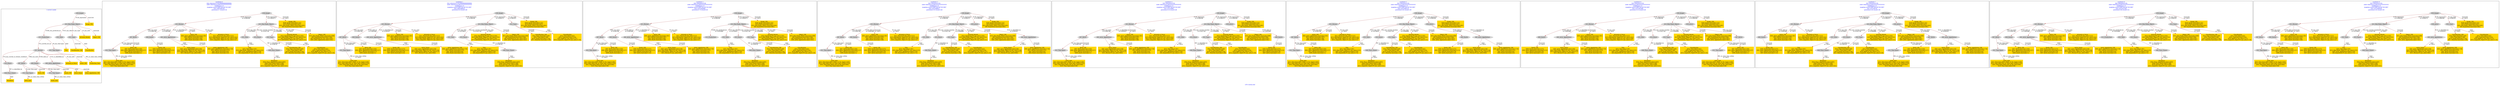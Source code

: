 digraph n0 {
fontcolor="blue"
remincross="true"
label="s20-s-lacma.xml"
subgraph cluster_0 {
label="1-correct model"
n2[style="filled",color="white",fillcolor="lightgray",label="E12_Production1"];
n3[style="filled",color="white",fillcolor="lightgray",label="E21_Person1"];
n4[style="filled",color="white",fillcolor="lightgray",label="E52_Time-Span1"];
n5[style="filled",color="white",fillcolor="lightgray",label="E53_Place1"];
n6[style="filled",color="white",fillcolor="lightgray",label="E67_Birth1"];
n7[style="filled",color="white",fillcolor="lightgray",label="E69_Death1"];
n8[style="filled",color="white",fillcolor="lightgray",label="E82_Actor_Appellation1"];
n9[style="filled",color="white",fillcolor="lightgray",label="E22_Man-Made_Object1"];
n10[style="filled",color="white",fillcolor="lightgray",label="E35_Title1"];
n11[style="filled",color="white",fillcolor="lightgray",label="E55_Type1"];
n12[style="filled",color="white",fillcolor="lightgray",label="E38_Image1"];
n13[style="filled",color="white",fillcolor="lightgray",label="E48_Place_Name1"];
n14[style="filled",color="white",fillcolor="lightgray",label="E52_Time-Span2"];
n15[style="filled",color="white",fillcolor="lightgray",label="E52_Time-Span3"];
n16[shape="plaintext",style="filled",fillcolor="gold",label="Artwork_in_Focus"];
n17[shape="plaintext",style="filled",fillcolor="gold",label="Image_URL"];
n18[shape="plaintext",style="filled",fillcolor="gold",label="Artwork_Details"];
n19[shape="plaintext",style="filled",fillcolor="gold",label="birth_date"];
n20[shape="plaintext",style="filled",fillcolor="gold",label="Classification_URI"];
n21[shape="plaintext",style="filled",fillcolor="gold",label="Artist_Name"];
n22[shape="plaintext",style="filled",fillcolor="gold",label="Residence"];
n23[shape="plaintext",style="filled",fillcolor="gold",label="Artist_Appellation_URI"];
n24[shape="plaintext",style="filled",fillcolor="gold",label="Classification"];
n25[shape="plaintext",style="filled",fillcolor="gold",label="death_date"];
n26[shape="plaintext",style="filled",fillcolor="gold",label="Death_URI"];
n27[shape="plaintext",style="filled",fillcolor="gold",label="Title"];
n28[shape="plaintext",style="filled",fillcolor="gold",label="Production_Year"];
n29[shape="plaintext",style="filled",fillcolor="gold",label="Object_URI"];
n30[shape="plaintext",style="filled",fillcolor="gold",label="Birth_URI"];
n31[shape="plaintext",style="filled",fillcolor="gold",label="Artist_URI"];
}
subgraph cluster_1 {
label="candidate 0\nlink coherence:0.041666666666666664\nnode coherence:0.08333333333333333\nconfidence:1.0\nmapping score:0.40873015873015867\ncost:1409.690195\n-precision:0.7-recall:0.54"
n33[style="filled",color="white",fillcolor="lightgray",label="E21_Person1"];
n34[style="filled",color="white",fillcolor="lightgray",label="E67_Birth1"];
n35[style="filled",color="white",fillcolor="lightgray",label="E69_Death1"];
n36[style="filled",color="white",fillcolor="lightgray",label="E82_Actor_Appellation1"];
n37[style="filled",color="white",fillcolor="lightgray",label="E22_Man-Made_Object1"];
n38[style="filled",color="white",fillcolor="lightgray",label="E35_Title1"];
n39[style="filled",color="white",fillcolor="lightgray",label="E53_Place1"];
n40[style="filled",color="white",fillcolor="lightgray",label="E55_Type1"];
n41[style="filled",color="white",fillcolor="lightgray",label="E38_Image1"];
n42[style="filled",color="white",fillcolor="lightgray",label="E48_Place_Name1"];
n43[style="filled",color="white",fillcolor="lightgray",label="E52_Time-Span1"];
n44[shape="plaintext",style="filled",fillcolor="gold",label="Artist_Name\n[E82_Actor_Appellation,label,0.66]\n[E22_Man-Made_Object,P3_has_note,0.138]\n[E73_Information_Object,P3_has_note,0.12]\n[E21_Person,P3_has_note,0.082]"];
n45[shape="plaintext",style="filled",fillcolor="gold",label="Title\n[E35_Title,label,0.381]\n[E22_Man-Made_Object,P3_has_note,0.225]\n[E82_Actor_Appellation,label,0.219]\n[E8_Acquisition,P3_has_note,0.175]"];
n46[shape="plaintext",style="filled",fillcolor="gold",label="birth_date\n[E52_Time-Span,P82a_begin_of_the_begin,0.492]\n[E52_Time-Span,P82_at_some_time_within,0.353]\n[E52_Time-Span,P82b_end_of_the_end,0.095]\n[E52_Time-Span,label,0.06]"];
n47[shape="plaintext",style="filled",fillcolor="gold",label="Artwork_Details\n[E54_Dimension,P3_has_note,0.505]\n[E22_Man-Made_Object,P3_has_note,0.232]\n[E8_Acquisition,P3_has_note,0.142]\n[E73_Information_Object,P3_has_note,0.121]"];
n48[shape="plaintext",style="filled",fillcolor="gold",label="Classification_URI\n[E55_Type,classLink,0.589]\n[E55_Type,label,0.186]\n[E74_Group,classLink,0.116]\n[E57_Material,classLink,0.109]"];
n49[shape="plaintext",style="filled",fillcolor="gold",label="Classification\n[E55_Type,label,0.442]\n[E55_Type,classLink,0.314]\n[E30_Right,P3_has_note,0.127]\n[E33_Linguistic_Object,P3_has_note,0.118]"];
n50[shape="plaintext",style="filled",fillcolor="gold",label="Artist_Appellation_URI\n[E82_Actor_Appellation,classLink,0.728]\n[E21_Person,classLink,0.212]\n[E67_Birth,classLink,0.03]\n[E69_Death,classLink,0.03]"];
n51[shape="plaintext",style="filled",fillcolor="gold",label="Object_URI\n[E22_Man-Made_Object,classLink,0.688]\n[E8_Acquisition,classLink,0.184]\n[E8_Acquisition,P3_has_note,0.067]\n[E82_Actor_Appellation,label,0.061]"];
n52[shape="plaintext",style="filled",fillcolor="gold",label="Residence\n[E44_Place_Appellation,label,0.603]\n[E48_Place_Name,label,0.288]\n[E39_Actor,P3_has_note,0.069]\n[E33_Linguistic_Object,P3_has_note,0.041]"];
n53[shape="plaintext",style="filled",fillcolor="gold",label="Artist_URI\n[E82_Actor_Appellation,classLink,0.381]\n[E21_Person,classLink,0.287]\n[E67_Birth,classLink,0.166]\n[E69_Death,classLink,0.166]"];
n54[shape="plaintext",style="filled",fillcolor="gold",label="Image_URL\n[E38_Image,classLink,0.731]\n[E53_Place,classLink,0.097]\n[E22_Man-Made_Object,classLink,0.091]\n[E8_Acquisition,classLink,0.081]"];
n55[shape="plaintext",style="filled",fillcolor="gold",label="Artwork_in_Focus\n[E21_Person,P3_has_note,0.312]\n[E73_Information_Object,P3_has_note,0.241]\n[E22_Man-Made_Object,P3_has_note,0.236]\n[E33_Linguistic_Object,P3_has_note,0.21]"];
n56[shape="plaintext",style="filled",fillcolor="gold",label="Death_URI\n[E69_Death,classLink,0.475]\n[E82_Actor_Appellation,classLink,0.213]\n[E21_Person,classLink,0.16]\n[E67_Birth,classLink,0.152]"];
n57[shape="plaintext",style="filled",fillcolor="gold",label="Birth_URI\n[E67_Birth,classLink,0.504]\n[E82_Actor_Appellation,classLink,0.227]\n[E21_Person,classLink,0.17]\n[E69_Death,classLink,0.1]"];
}
subgraph cluster_2 {
label="candidate 1\nlink coherence:0.041666666666666664\nnode coherence:0.08333333333333333\nconfidence:1.0\nmapping score:0.40873015873015867\ncost:1409.868413\n-precision:0.6-recall:0.46"
n59[style="filled",color="white",fillcolor="lightgray",label="E21_Person1"];
n60[style="filled",color="white",fillcolor="lightgray",label="E67_Birth1"];
n61[style="filled",color="white",fillcolor="lightgray",label="E69_Death1"];
n62[style="filled",color="white",fillcolor="lightgray",label="E82_Actor_Appellation1"];
n63[style="filled",color="white",fillcolor="lightgray",label="E22_Man-Made_Object1"];
n64[style="filled",color="white",fillcolor="lightgray",label="E35_Title1"];
n65[style="filled",color="white",fillcolor="lightgray",label="E53_Place1"];
n66[style="filled",color="white",fillcolor="lightgray",label="E38_Image1"];
n67[style="filled",color="white",fillcolor="lightgray",label="E55_Type1"];
n68[style="filled",color="white",fillcolor="lightgray",label="E48_Place_Name1"];
n69[style="filled",color="white",fillcolor="lightgray",label="E52_Time-Span1"];
n70[shape="plaintext",style="filled",fillcolor="gold",label="Artist_Name\n[E82_Actor_Appellation,label,0.66]\n[E22_Man-Made_Object,P3_has_note,0.138]\n[E73_Information_Object,P3_has_note,0.12]\n[E21_Person,P3_has_note,0.082]"];
n71[shape="plaintext",style="filled",fillcolor="gold",label="Title\n[E35_Title,label,0.381]\n[E22_Man-Made_Object,P3_has_note,0.225]\n[E82_Actor_Appellation,label,0.219]\n[E8_Acquisition,P3_has_note,0.175]"];
n72[shape="plaintext",style="filled",fillcolor="gold",label="birth_date\n[E52_Time-Span,P82a_begin_of_the_begin,0.492]\n[E52_Time-Span,P82_at_some_time_within,0.353]\n[E52_Time-Span,P82b_end_of_the_end,0.095]\n[E52_Time-Span,label,0.06]"];
n73[shape="plaintext",style="filled",fillcolor="gold",label="Artwork_Details\n[E54_Dimension,P3_has_note,0.505]\n[E22_Man-Made_Object,P3_has_note,0.232]\n[E8_Acquisition,P3_has_note,0.142]\n[E73_Information_Object,P3_has_note,0.121]"];
n74[shape="plaintext",style="filled",fillcolor="gold",label="Classification_URI\n[E55_Type,classLink,0.589]\n[E55_Type,label,0.186]\n[E74_Group,classLink,0.116]\n[E57_Material,classLink,0.109]"];
n75[shape="plaintext",style="filled",fillcolor="gold",label="Classification\n[E55_Type,label,0.442]\n[E55_Type,classLink,0.314]\n[E30_Right,P3_has_note,0.127]\n[E33_Linguistic_Object,P3_has_note,0.118]"];
n76[shape="plaintext",style="filled",fillcolor="gold",label="Artist_Appellation_URI\n[E82_Actor_Appellation,classLink,0.728]\n[E21_Person,classLink,0.212]\n[E67_Birth,classLink,0.03]\n[E69_Death,classLink,0.03]"];
n77[shape="plaintext",style="filled",fillcolor="gold",label="Object_URI\n[E22_Man-Made_Object,classLink,0.688]\n[E8_Acquisition,classLink,0.184]\n[E8_Acquisition,P3_has_note,0.067]\n[E82_Actor_Appellation,label,0.061]"];
n78[shape="plaintext",style="filled",fillcolor="gold",label="Residence\n[E44_Place_Appellation,label,0.603]\n[E48_Place_Name,label,0.288]\n[E39_Actor,P3_has_note,0.069]\n[E33_Linguistic_Object,P3_has_note,0.041]"];
n79[shape="plaintext",style="filled",fillcolor="gold",label="Artist_URI\n[E82_Actor_Appellation,classLink,0.381]\n[E21_Person,classLink,0.287]\n[E67_Birth,classLink,0.166]\n[E69_Death,classLink,0.166]"];
n80[shape="plaintext",style="filled",fillcolor="gold",label="Image_URL\n[E38_Image,classLink,0.731]\n[E53_Place,classLink,0.097]\n[E22_Man-Made_Object,classLink,0.091]\n[E8_Acquisition,classLink,0.081]"];
n81[shape="plaintext",style="filled",fillcolor="gold",label="Artwork_in_Focus\n[E21_Person,P3_has_note,0.312]\n[E73_Information_Object,P3_has_note,0.241]\n[E22_Man-Made_Object,P3_has_note,0.236]\n[E33_Linguistic_Object,P3_has_note,0.21]"];
n82[shape="plaintext",style="filled",fillcolor="gold",label="Death_URI\n[E69_Death,classLink,0.475]\n[E82_Actor_Appellation,classLink,0.213]\n[E21_Person,classLink,0.16]\n[E67_Birth,classLink,0.152]"];
n83[shape="plaintext",style="filled",fillcolor="gold",label="Birth_URI\n[E67_Birth,classLink,0.504]\n[E82_Actor_Appellation,classLink,0.227]\n[E21_Person,classLink,0.17]\n[E69_Death,classLink,0.1]"];
}
subgraph cluster_3 {
label="candidate 2\nlink coherence:0.04\nnode coherence:0.08333333333333333\nconfidence:1.0\nmapping score:0.40873015873015867\ncost:1410.644064\n-precision:0.73-recall:0.62"
n85[style="filled",color="white",fillcolor="lightgray",label="E21_Person1"];
n86[style="filled",color="white",fillcolor="lightgray",label="E67_Birth1"];
n87[style="filled",color="white",fillcolor="lightgray",label="E69_Death1"];
n88[style="filled",color="white",fillcolor="lightgray",label="E82_Actor_Appellation1"];
n89[style="filled",color="white",fillcolor="lightgray",label="E22_Man-Made_Object1"];
n90[style="filled",color="white",fillcolor="lightgray",label="E12_Production1"];
n91[style="filled",color="white",fillcolor="lightgray",label="E35_Title1"];
n92[style="filled",color="white",fillcolor="lightgray",label="E53_Place1"];
n93[style="filled",color="white",fillcolor="lightgray",label="E55_Type1"];
n94[style="filled",color="white",fillcolor="lightgray",label="E38_Image1"];
n95[style="filled",color="white",fillcolor="lightgray",label="E48_Place_Name1"];
n96[style="filled",color="white",fillcolor="lightgray",label="E52_Time-Span1"];
n97[shape="plaintext",style="filled",fillcolor="gold",label="Artist_Name\n[E82_Actor_Appellation,label,0.66]\n[E22_Man-Made_Object,P3_has_note,0.138]\n[E73_Information_Object,P3_has_note,0.12]\n[E21_Person,P3_has_note,0.082]"];
n98[shape="plaintext",style="filled",fillcolor="gold",label="Title\n[E35_Title,label,0.381]\n[E22_Man-Made_Object,P3_has_note,0.225]\n[E82_Actor_Appellation,label,0.219]\n[E8_Acquisition,P3_has_note,0.175]"];
n99[shape="plaintext",style="filled",fillcolor="gold",label="birth_date\n[E52_Time-Span,P82a_begin_of_the_begin,0.492]\n[E52_Time-Span,P82_at_some_time_within,0.353]\n[E52_Time-Span,P82b_end_of_the_end,0.095]\n[E52_Time-Span,label,0.06]"];
n100[shape="plaintext",style="filled",fillcolor="gold",label="Artwork_Details\n[E54_Dimension,P3_has_note,0.505]\n[E22_Man-Made_Object,P3_has_note,0.232]\n[E8_Acquisition,P3_has_note,0.142]\n[E73_Information_Object,P3_has_note,0.121]"];
n101[shape="plaintext",style="filled",fillcolor="gold",label="Classification_URI\n[E55_Type,classLink,0.589]\n[E55_Type,label,0.186]\n[E74_Group,classLink,0.116]\n[E57_Material,classLink,0.109]"];
n102[shape="plaintext",style="filled",fillcolor="gold",label="Classification\n[E55_Type,label,0.442]\n[E55_Type,classLink,0.314]\n[E30_Right,P3_has_note,0.127]\n[E33_Linguistic_Object,P3_has_note,0.118]"];
n103[shape="plaintext",style="filled",fillcolor="gold",label="Artist_Appellation_URI\n[E82_Actor_Appellation,classLink,0.728]\n[E21_Person,classLink,0.212]\n[E67_Birth,classLink,0.03]\n[E69_Death,classLink,0.03]"];
n104[shape="plaintext",style="filled",fillcolor="gold",label="Object_URI\n[E22_Man-Made_Object,classLink,0.688]\n[E8_Acquisition,classLink,0.184]\n[E8_Acquisition,P3_has_note,0.067]\n[E82_Actor_Appellation,label,0.061]"];
n105[shape="plaintext",style="filled",fillcolor="gold",label="Residence\n[E44_Place_Appellation,label,0.603]\n[E48_Place_Name,label,0.288]\n[E39_Actor,P3_has_note,0.069]\n[E33_Linguistic_Object,P3_has_note,0.041]"];
n106[shape="plaintext",style="filled",fillcolor="gold",label="Artist_URI\n[E82_Actor_Appellation,classLink,0.381]\n[E21_Person,classLink,0.287]\n[E67_Birth,classLink,0.166]\n[E69_Death,classLink,0.166]"];
n107[shape="plaintext",style="filled",fillcolor="gold",label="Image_URL\n[E38_Image,classLink,0.731]\n[E53_Place,classLink,0.097]\n[E22_Man-Made_Object,classLink,0.091]\n[E8_Acquisition,classLink,0.081]"];
n108[shape="plaintext",style="filled",fillcolor="gold",label="Artwork_in_Focus\n[E21_Person,P3_has_note,0.312]\n[E73_Information_Object,P3_has_note,0.241]\n[E22_Man-Made_Object,P3_has_note,0.236]\n[E33_Linguistic_Object,P3_has_note,0.21]"];
n109[shape="plaintext",style="filled",fillcolor="gold",label="Death_URI\n[E69_Death,classLink,0.475]\n[E82_Actor_Appellation,classLink,0.213]\n[E21_Person,classLink,0.16]\n[E67_Birth,classLink,0.152]"];
n110[shape="plaintext",style="filled",fillcolor="gold",label="Birth_URI\n[E67_Birth,classLink,0.504]\n[E82_Actor_Appellation,classLink,0.227]\n[E21_Person,classLink,0.17]\n[E69_Death,classLink,0.1]"];
}
subgraph cluster_4 {
label="candidate 3\nlink coherence:0.04\nnode coherence:0.08333333333333333\nconfidence:1.0\nmapping score:0.40873015873015867\ncost:1410.689817\n-precision:0.55-recall:0.46"
n112[style="filled",color="white",fillcolor="lightgray",label="E21_Person1"];
n113[style="filled",color="white",fillcolor="lightgray",label="E67_Birth1"];
n114[style="filled",color="white",fillcolor="lightgray",label="E69_Death1"];
n115[style="filled",color="white",fillcolor="lightgray",label="E22_Man-Made_Object1"];
n116[style="filled",color="white",fillcolor="lightgray",label="E35_Title1"];
n117[style="filled",color="white",fillcolor="lightgray",label="E53_Place1"];
n118[style="filled",color="white",fillcolor="lightgray",label="E55_Type1"];
n119[style="filled",color="white",fillcolor="lightgray",label="E38_Image1"];
n120[style="filled",color="white",fillcolor="lightgray",label="E39_Actor1"];
n121[style="filled",color="white",fillcolor="lightgray",label="E82_Actor_Appellation1"];
n122[style="filled",color="white",fillcolor="lightgray",label="E48_Place_Name1"];
n123[style="filled",color="white",fillcolor="lightgray",label="E52_Time-Span1"];
n124[shape="plaintext",style="filled",fillcolor="gold",label="Artist_Name\n[E82_Actor_Appellation,label,0.66]\n[E22_Man-Made_Object,P3_has_note,0.138]\n[E73_Information_Object,P3_has_note,0.12]\n[E21_Person,P3_has_note,0.082]"];
n125[shape="plaintext",style="filled",fillcolor="gold",label="Title\n[E35_Title,label,0.381]\n[E22_Man-Made_Object,P3_has_note,0.225]\n[E82_Actor_Appellation,label,0.219]\n[E8_Acquisition,P3_has_note,0.175]"];
n126[shape="plaintext",style="filled",fillcolor="gold",label="birth_date\n[E52_Time-Span,P82a_begin_of_the_begin,0.492]\n[E52_Time-Span,P82_at_some_time_within,0.353]\n[E52_Time-Span,P82b_end_of_the_end,0.095]\n[E52_Time-Span,label,0.06]"];
n127[shape="plaintext",style="filled",fillcolor="gold",label="Artwork_Details\n[E54_Dimension,P3_has_note,0.505]\n[E22_Man-Made_Object,P3_has_note,0.232]\n[E8_Acquisition,P3_has_note,0.142]\n[E73_Information_Object,P3_has_note,0.121]"];
n128[shape="plaintext",style="filled",fillcolor="gold",label="Classification_URI\n[E55_Type,classLink,0.589]\n[E55_Type,label,0.186]\n[E74_Group,classLink,0.116]\n[E57_Material,classLink,0.109]"];
n129[shape="plaintext",style="filled",fillcolor="gold",label="Classification\n[E55_Type,label,0.442]\n[E55_Type,classLink,0.314]\n[E30_Right,P3_has_note,0.127]\n[E33_Linguistic_Object,P3_has_note,0.118]"];
n130[shape="plaintext",style="filled",fillcolor="gold",label="Artist_Appellation_URI\n[E82_Actor_Appellation,classLink,0.728]\n[E21_Person,classLink,0.212]\n[E67_Birth,classLink,0.03]\n[E69_Death,classLink,0.03]"];
n131[shape="plaintext",style="filled",fillcolor="gold",label="Object_URI\n[E22_Man-Made_Object,classLink,0.688]\n[E8_Acquisition,classLink,0.184]\n[E8_Acquisition,P3_has_note,0.067]\n[E82_Actor_Appellation,label,0.061]"];
n132[shape="plaintext",style="filled",fillcolor="gold",label="Residence\n[E44_Place_Appellation,label,0.603]\n[E48_Place_Name,label,0.288]\n[E39_Actor,P3_has_note,0.069]\n[E33_Linguistic_Object,P3_has_note,0.041]"];
n133[shape="plaintext",style="filled",fillcolor="gold",label="Artist_URI\n[E82_Actor_Appellation,classLink,0.381]\n[E21_Person,classLink,0.287]\n[E67_Birth,classLink,0.166]\n[E69_Death,classLink,0.166]"];
n134[shape="plaintext",style="filled",fillcolor="gold",label="Image_URL\n[E38_Image,classLink,0.731]\n[E53_Place,classLink,0.097]\n[E22_Man-Made_Object,classLink,0.091]\n[E8_Acquisition,classLink,0.081]"];
n135[shape="plaintext",style="filled",fillcolor="gold",label="Artwork_in_Focus\n[E21_Person,P3_has_note,0.312]\n[E73_Information_Object,P3_has_note,0.241]\n[E22_Man-Made_Object,P3_has_note,0.236]\n[E33_Linguistic_Object,P3_has_note,0.21]"];
n136[shape="plaintext",style="filled",fillcolor="gold",label="Death_URI\n[E69_Death,classLink,0.475]\n[E82_Actor_Appellation,classLink,0.213]\n[E21_Person,classLink,0.16]\n[E67_Birth,classLink,0.152]"];
n137[shape="plaintext",style="filled",fillcolor="gold",label="Birth_URI\n[E67_Birth,classLink,0.504]\n[E82_Actor_Appellation,classLink,0.227]\n[E21_Person,classLink,0.17]\n[E69_Death,classLink,0.1]"];
}
subgraph cluster_5 {
label="candidate 4\nlink coherence:0.04\nnode coherence:0.08333333333333333\nconfidence:1.0\nmapping score:0.40873015873015867\ncost:1410.6899\n-precision:0.55-recall:0.46"
n139[style="filled",color="white",fillcolor="lightgray",label="E21_Person1"];
n140[style="filled",color="white",fillcolor="lightgray",label="E67_Birth1"];
n141[style="filled",color="white",fillcolor="lightgray",label="E82_Actor_Appellation1"];
n142[style="filled",color="white",fillcolor="lightgray",label="E22_Man-Made_Object1"];
n143[style="filled",color="white",fillcolor="lightgray",label="E35_Title1"];
n144[style="filled",color="white",fillcolor="lightgray",label="E53_Place1"];
n145[style="filled",color="white",fillcolor="lightgray",label="E55_Type1"];
n146[style="filled",color="white",fillcolor="lightgray",label="E38_Image1"];
n147[style="filled",color="white",fillcolor="lightgray",label="E39_Actor1"];
n148[style="filled",color="white",fillcolor="lightgray",label="E69_Death1"];
n149[style="filled",color="white",fillcolor="lightgray",label="E48_Place_Name1"];
n150[style="filled",color="white",fillcolor="lightgray",label="E52_Time-Span1"];
n151[shape="plaintext",style="filled",fillcolor="gold",label="Artist_Name\n[E82_Actor_Appellation,label,0.66]\n[E22_Man-Made_Object,P3_has_note,0.138]\n[E73_Information_Object,P3_has_note,0.12]\n[E21_Person,P3_has_note,0.082]"];
n152[shape="plaintext",style="filled",fillcolor="gold",label="Title\n[E35_Title,label,0.381]\n[E22_Man-Made_Object,P3_has_note,0.225]\n[E82_Actor_Appellation,label,0.219]\n[E8_Acquisition,P3_has_note,0.175]"];
n153[shape="plaintext",style="filled",fillcolor="gold",label="birth_date\n[E52_Time-Span,P82a_begin_of_the_begin,0.492]\n[E52_Time-Span,P82_at_some_time_within,0.353]\n[E52_Time-Span,P82b_end_of_the_end,0.095]\n[E52_Time-Span,label,0.06]"];
n154[shape="plaintext",style="filled",fillcolor="gold",label="Artwork_Details\n[E54_Dimension,P3_has_note,0.505]\n[E22_Man-Made_Object,P3_has_note,0.232]\n[E8_Acquisition,P3_has_note,0.142]\n[E73_Information_Object,P3_has_note,0.121]"];
n155[shape="plaintext",style="filled",fillcolor="gold",label="Classification_URI\n[E55_Type,classLink,0.589]\n[E55_Type,label,0.186]\n[E74_Group,classLink,0.116]\n[E57_Material,classLink,0.109]"];
n156[shape="plaintext",style="filled",fillcolor="gold",label="Classification\n[E55_Type,label,0.442]\n[E55_Type,classLink,0.314]\n[E30_Right,P3_has_note,0.127]\n[E33_Linguistic_Object,P3_has_note,0.118]"];
n157[shape="plaintext",style="filled",fillcolor="gold",label="Artist_Appellation_URI\n[E82_Actor_Appellation,classLink,0.728]\n[E21_Person,classLink,0.212]\n[E67_Birth,classLink,0.03]\n[E69_Death,classLink,0.03]"];
n158[shape="plaintext",style="filled",fillcolor="gold",label="Object_URI\n[E22_Man-Made_Object,classLink,0.688]\n[E8_Acquisition,classLink,0.184]\n[E8_Acquisition,P3_has_note,0.067]\n[E82_Actor_Appellation,label,0.061]"];
n159[shape="plaintext",style="filled",fillcolor="gold",label="Residence\n[E44_Place_Appellation,label,0.603]\n[E48_Place_Name,label,0.288]\n[E39_Actor,P3_has_note,0.069]\n[E33_Linguistic_Object,P3_has_note,0.041]"];
n160[shape="plaintext",style="filled",fillcolor="gold",label="Artist_URI\n[E82_Actor_Appellation,classLink,0.381]\n[E21_Person,classLink,0.287]\n[E67_Birth,classLink,0.166]\n[E69_Death,classLink,0.166]"];
n161[shape="plaintext",style="filled",fillcolor="gold",label="Image_URL\n[E38_Image,classLink,0.731]\n[E53_Place,classLink,0.097]\n[E22_Man-Made_Object,classLink,0.091]\n[E8_Acquisition,classLink,0.081]"];
n162[shape="plaintext",style="filled",fillcolor="gold",label="Artwork_in_Focus\n[E21_Person,P3_has_note,0.312]\n[E73_Information_Object,P3_has_note,0.241]\n[E22_Man-Made_Object,P3_has_note,0.236]\n[E33_Linguistic_Object,P3_has_note,0.21]"];
n163[shape="plaintext",style="filled",fillcolor="gold",label="Death_URI\n[E69_Death,classLink,0.475]\n[E82_Actor_Appellation,classLink,0.213]\n[E21_Person,classLink,0.16]\n[E67_Birth,classLink,0.152]"];
n164[shape="plaintext",style="filled",fillcolor="gold",label="Birth_URI\n[E67_Birth,classLink,0.504]\n[E82_Actor_Appellation,classLink,0.227]\n[E21_Person,classLink,0.17]\n[E69_Death,classLink,0.1]"];
}
subgraph cluster_6 {
label="candidate 5\nlink coherence:0.04\nnode coherence:0.08333333333333333\nconfidence:1.0\nmapping score:0.40873015873015867\ncost:1410.690214\n-precision:0.45-recall:0.38"
n166[style="filled",color="white",fillcolor="lightgray",label="E21_Person1"];
n167[style="filled",color="white",fillcolor="lightgray",label="E67_Birth1"];
n168[style="filled",color="white",fillcolor="lightgray",label="E22_Man-Made_Object1"];
n169[style="filled",color="white",fillcolor="lightgray",label="E35_Title1"];
n170[style="filled",color="white",fillcolor="lightgray",label="E53_Place1"];
n171[style="filled",color="white",fillcolor="lightgray",label="E55_Type1"];
n172[style="filled",color="white",fillcolor="lightgray",label="E38_Image1"];
n173[style="filled",color="white",fillcolor="lightgray",label="E39_Actor1"];
n174[style="filled",color="white",fillcolor="lightgray",label="E69_Death1"];
n175[style="filled",color="white",fillcolor="lightgray",label="E82_Actor_Appellation1"];
n176[style="filled",color="white",fillcolor="lightgray",label="E48_Place_Name1"];
n177[style="filled",color="white",fillcolor="lightgray",label="E52_Time-Span1"];
n178[shape="plaintext",style="filled",fillcolor="gold",label="Artist_Name\n[E82_Actor_Appellation,label,0.66]\n[E22_Man-Made_Object,P3_has_note,0.138]\n[E73_Information_Object,P3_has_note,0.12]\n[E21_Person,P3_has_note,0.082]"];
n179[shape="plaintext",style="filled",fillcolor="gold",label="Title\n[E35_Title,label,0.381]\n[E22_Man-Made_Object,P3_has_note,0.225]\n[E82_Actor_Appellation,label,0.219]\n[E8_Acquisition,P3_has_note,0.175]"];
n180[shape="plaintext",style="filled",fillcolor="gold",label="birth_date\n[E52_Time-Span,P82a_begin_of_the_begin,0.492]\n[E52_Time-Span,P82_at_some_time_within,0.353]\n[E52_Time-Span,P82b_end_of_the_end,0.095]\n[E52_Time-Span,label,0.06]"];
n181[shape="plaintext",style="filled",fillcolor="gold",label="Artwork_Details\n[E54_Dimension,P3_has_note,0.505]\n[E22_Man-Made_Object,P3_has_note,0.232]\n[E8_Acquisition,P3_has_note,0.142]\n[E73_Information_Object,P3_has_note,0.121]"];
n182[shape="plaintext",style="filled",fillcolor="gold",label="Classification_URI\n[E55_Type,classLink,0.589]\n[E55_Type,label,0.186]\n[E74_Group,classLink,0.116]\n[E57_Material,classLink,0.109]"];
n183[shape="plaintext",style="filled",fillcolor="gold",label="Classification\n[E55_Type,label,0.442]\n[E55_Type,classLink,0.314]\n[E30_Right,P3_has_note,0.127]\n[E33_Linguistic_Object,P3_has_note,0.118]"];
n184[shape="plaintext",style="filled",fillcolor="gold",label="Artist_Appellation_URI\n[E82_Actor_Appellation,classLink,0.728]\n[E21_Person,classLink,0.212]\n[E67_Birth,classLink,0.03]\n[E69_Death,classLink,0.03]"];
n185[shape="plaintext",style="filled",fillcolor="gold",label="Object_URI\n[E22_Man-Made_Object,classLink,0.688]\n[E8_Acquisition,classLink,0.184]\n[E8_Acquisition,P3_has_note,0.067]\n[E82_Actor_Appellation,label,0.061]"];
n186[shape="plaintext",style="filled",fillcolor="gold",label="Residence\n[E44_Place_Appellation,label,0.603]\n[E48_Place_Name,label,0.288]\n[E39_Actor,P3_has_note,0.069]\n[E33_Linguistic_Object,P3_has_note,0.041]"];
n187[shape="plaintext",style="filled",fillcolor="gold",label="Artist_URI\n[E82_Actor_Appellation,classLink,0.381]\n[E21_Person,classLink,0.287]\n[E67_Birth,classLink,0.166]\n[E69_Death,classLink,0.166]"];
n188[shape="plaintext",style="filled",fillcolor="gold",label="Image_URL\n[E38_Image,classLink,0.731]\n[E53_Place,classLink,0.097]\n[E22_Man-Made_Object,classLink,0.091]\n[E8_Acquisition,classLink,0.081]"];
n189[shape="plaintext",style="filled",fillcolor="gold",label="Artwork_in_Focus\n[E21_Person,P3_has_note,0.312]\n[E73_Information_Object,P3_has_note,0.241]\n[E22_Man-Made_Object,P3_has_note,0.236]\n[E33_Linguistic_Object,P3_has_note,0.21]"];
n190[shape="plaintext",style="filled",fillcolor="gold",label="Death_URI\n[E69_Death,classLink,0.475]\n[E82_Actor_Appellation,classLink,0.213]\n[E21_Person,classLink,0.16]\n[E67_Birth,classLink,0.152]"];
n191[shape="plaintext",style="filled",fillcolor="gold",label="Birth_URI\n[E67_Birth,classLink,0.504]\n[E82_Actor_Appellation,classLink,0.227]\n[E21_Person,classLink,0.17]\n[E69_Death,classLink,0.1]"];
}
subgraph cluster_7 {
label="candidate 6\nlink coherence:0.04\nnode coherence:0.08333333333333333\nconfidence:1.0\nmapping score:0.40873015873015867\ncost:1410.691606\n-precision:0.55-recall:0.46"
n193[style="filled",color="white",fillcolor="lightgray",label="E21_Person1"];
n194[style="filled",color="white",fillcolor="lightgray",label="E69_Death1"];
n195[style="filled",color="white",fillcolor="lightgray",label="E82_Actor_Appellation1"];
n196[style="filled",color="white",fillcolor="lightgray",label="E22_Man-Made_Object1"];
n197[style="filled",color="white",fillcolor="lightgray",label="E35_Title1"];
n198[style="filled",color="white",fillcolor="lightgray",label="E53_Place1"];
n199[style="filled",color="white",fillcolor="lightgray",label="E55_Type1"];
n200[style="filled",color="white",fillcolor="lightgray",label="E38_Image1"];
n201[style="filled",color="white",fillcolor="lightgray",label="E39_Actor1"];
n202[style="filled",color="white",fillcolor="lightgray",label="E67_Birth1"];
n203[style="filled",color="white",fillcolor="lightgray",label="E48_Place_Name1"];
n204[style="filled",color="white",fillcolor="lightgray",label="E52_Time-Span1"];
n205[shape="plaintext",style="filled",fillcolor="gold",label="Artist_Name\n[E82_Actor_Appellation,label,0.66]\n[E22_Man-Made_Object,P3_has_note,0.138]\n[E73_Information_Object,P3_has_note,0.12]\n[E21_Person,P3_has_note,0.082]"];
n206[shape="plaintext",style="filled",fillcolor="gold",label="Title\n[E35_Title,label,0.381]\n[E22_Man-Made_Object,P3_has_note,0.225]\n[E82_Actor_Appellation,label,0.219]\n[E8_Acquisition,P3_has_note,0.175]"];
n207[shape="plaintext",style="filled",fillcolor="gold",label="birth_date\n[E52_Time-Span,P82a_begin_of_the_begin,0.492]\n[E52_Time-Span,P82_at_some_time_within,0.353]\n[E52_Time-Span,P82b_end_of_the_end,0.095]\n[E52_Time-Span,label,0.06]"];
n208[shape="plaintext",style="filled",fillcolor="gold",label="Artwork_Details\n[E54_Dimension,P3_has_note,0.505]\n[E22_Man-Made_Object,P3_has_note,0.232]\n[E8_Acquisition,P3_has_note,0.142]\n[E73_Information_Object,P3_has_note,0.121]"];
n209[shape="plaintext",style="filled",fillcolor="gold",label="Classification_URI\n[E55_Type,classLink,0.589]\n[E55_Type,label,0.186]\n[E74_Group,classLink,0.116]\n[E57_Material,classLink,0.109]"];
n210[shape="plaintext",style="filled",fillcolor="gold",label="Classification\n[E55_Type,label,0.442]\n[E55_Type,classLink,0.314]\n[E30_Right,P3_has_note,0.127]\n[E33_Linguistic_Object,P3_has_note,0.118]"];
n211[shape="plaintext",style="filled",fillcolor="gold",label="Artist_Appellation_URI\n[E82_Actor_Appellation,classLink,0.728]\n[E21_Person,classLink,0.212]\n[E67_Birth,classLink,0.03]\n[E69_Death,classLink,0.03]"];
n212[shape="plaintext",style="filled",fillcolor="gold",label="Object_URI\n[E22_Man-Made_Object,classLink,0.688]\n[E8_Acquisition,classLink,0.184]\n[E8_Acquisition,P3_has_note,0.067]\n[E82_Actor_Appellation,label,0.061]"];
n213[shape="plaintext",style="filled",fillcolor="gold",label="Residence\n[E44_Place_Appellation,label,0.603]\n[E48_Place_Name,label,0.288]\n[E39_Actor,P3_has_note,0.069]\n[E33_Linguistic_Object,P3_has_note,0.041]"];
n214[shape="plaintext",style="filled",fillcolor="gold",label="Artist_URI\n[E82_Actor_Appellation,classLink,0.381]\n[E21_Person,classLink,0.287]\n[E67_Birth,classLink,0.166]\n[E69_Death,classLink,0.166]"];
n215[shape="plaintext",style="filled",fillcolor="gold",label="Image_URL\n[E38_Image,classLink,0.731]\n[E53_Place,classLink,0.097]\n[E22_Man-Made_Object,classLink,0.091]\n[E8_Acquisition,classLink,0.081]"];
n216[shape="plaintext",style="filled",fillcolor="gold",label="Artwork_in_Focus\n[E21_Person,P3_has_note,0.312]\n[E73_Information_Object,P3_has_note,0.241]\n[E22_Man-Made_Object,P3_has_note,0.236]\n[E33_Linguistic_Object,P3_has_note,0.21]"];
n217[shape="plaintext",style="filled",fillcolor="gold",label="Death_URI\n[E69_Death,classLink,0.475]\n[E82_Actor_Appellation,classLink,0.213]\n[E21_Person,classLink,0.16]\n[E67_Birth,classLink,0.152]"];
n218[shape="plaintext",style="filled",fillcolor="gold",label="Birth_URI\n[E67_Birth,classLink,0.504]\n[E82_Actor_Appellation,classLink,0.227]\n[E21_Person,classLink,0.17]\n[E69_Death,classLink,0.1]"];
}
subgraph cluster_8 {
label="candidate 7\nlink coherence:0.04\nnode coherence:0.08333333333333333\nconfidence:1.0\nmapping score:0.40873015873015867\ncost:1410.69192\n-precision:0.45-recall:0.38"
n220[style="filled",color="white",fillcolor="lightgray",label="E21_Person1"];
n221[style="filled",color="white",fillcolor="lightgray",label="E69_Death1"];
n222[style="filled",color="white",fillcolor="lightgray",label="E22_Man-Made_Object1"];
n223[style="filled",color="white",fillcolor="lightgray",label="E35_Title1"];
n224[style="filled",color="white",fillcolor="lightgray",label="E53_Place1"];
n225[style="filled",color="white",fillcolor="lightgray",label="E55_Type1"];
n226[style="filled",color="white",fillcolor="lightgray",label="E38_Image1"];
n227[style="filled",color="white",fillcolor="lightgray",label="E39_Actor1"];
n228[style="filled",color="white",fillcolor="lightgray",label="E67_Birth1"];
n229[style="filled",color="white",fillcolor="lightgray",label="E82_Actor_Appellation1"];
n230[style="filled",color="white",fillcolor="lightgray",label="E48_Place_Name1"];
n231[style="filled",color="white",fillcolor="lightgray",label="E52_Time-Span1"];
n232[shape="plaintext",style="filled",fillcolor="gold",label="Artist_Name\n[E82_Actor_Appellation,label,0.66]\n[E22_Man-Made_Object,P3_has_note,0.138]\n[E73_Information_Object,P3_has_note,0.12]\n[E21_Person,P3_has_note,0.082]"];
n233[shape="plaintext",style="filled",fillcolor="gold",label="Title\n[E35_Title,label,0.381]\n[E22_Man-Made_Object,P3_has_note,0.225]\n[E82_Actor_Appellation,label,0.219]\n[E8_Acquisition,P3_has_note,0.175]"];
n234[shape="plaintext",style="filled",fillcolor="gold",label="birth_date\n[E52_Time-Span,P82a_begin_of_the_begin,0.492]\n[E52_Time-Span,P82_at_some_time_within,0.353]\n[E52_Time-Span,P82b_end_of_the_end,0.095]\n[E52_Time-Span,label,0.06]"];
n235[shape="plaintext",style="filled",fillcolor="gold",label="Artwork_Details\n[E54_Dimension,P3_has_note,0.505]\n[E22_Man-Made_Object,P3_has_note,0.232]\n[E8_Acquisition,P3_has_note,0.142]\n[E73_Information_Object,P3_has_note,0.121]"];
n236[shape="plaintext",style="filled",fillcolor="gold",label="Classification_URI\n[E55_Type,classLink,0.589]\n[E55_Type,label,0.186]\n[E74_Group,classLink,0.116]\n[E57_Material,classLink,0.109]"];
n237[shape="plaintext",style="filled",fillcolor="gold",label="Classification\n[E55_Type,label,0.442]\n[E55_Type,classLink,0.314]\n[E30_Right,P3_has_note,0.127]\n[E33_Linguistic_Object,P3_has_note,0.118]"];
n238[shape="plaintext",style="filled",fillcolor="gold",label="Artist_Appellation_URI\n[E82_Actor_Appellation,classLink,0.728]\n[E21_Person,classLink,0.212]\n[E67_Birth,classLink,0.03]\n[E69_Death,classLink,0.03]"];
n239[shape="plaintext",style="filled",fillcolor="gold",label="Object_URI\n[E22_Man-Made_Object,classLink,0.688]\n[E8_Acquisition,classLink,0.184]\n[E8_Acquisition,P3_has_note,0.067]\n[E82_Actor_Appellation,label,0.061]"];
n240[shape="plaintext",style="filled",fillcolor="gold",label="Residence\n[E44_Place_Appellation,label,0.603]\n[E48_Place_Name,label,0.288]\n[E39_Actor,P3_has_note,0.069]\n[E33_Linguistic_Object,P3_has_note,0.041]"];
n241[shape="plaintext",style="filled",fillcolor="gold",label="Artist_URI\n[E82_Actor_Appellation,classLink,0.381]\n[E21_Person,classLink,0.287]\n[E67_Birth,classLink,0.166]\n[E69_Death,classLink,0.166]"];
n242[shape="plaintext",style="filled",fillcolor="gold",label="Image_URL\n[E38_Image,classLink,0.731]\n[E53_Place,classLink,0.097]\n[E22_Man-Made_Object,classLink,0.091]\n[E8_Acquisition,classLink,0.081]"];
n243[shape="plaintext",style="filled",fillcolor="gold",label="Artwork_in_Focus\n[E21_Person,P3_has_note,0.312]\n[E73_Information_Object,P3_has_note,0.241]\n[E22_Man-Made_Object,P3_has_note,0.236]\n[E33_Linguistic_Object,P3_has_note,0.21]"];
n244[shape="plaintext",style="filled",fillcolor="gold",label="Death_URI\n[E69_Death,classLink,0.475]\n[E82_Actor_Appellation,classLink,0.213]\n[E21_Person,classLink,0.16]\n[E67_Birth,classLink,0.152]"];
n245[shape="plaintext",style="filled",fillcolor="gold",label="Birth_URI\n[E67_Birth,classLink,0.504]\n[E82_Actor_Appellation,classLink,0.227]\n[E21_Person,classLink,0.17]\n[E69_Death,classLink,0.1]"];
}
subgraph cluster_9 {
label="candidate 8\nlink coherence:0.04\nnode coherence:0.08333333333333333\nconfidence:1.0\nmapping score:0.40873015873015867\ncost:1410.822282\n-precision:0.64-recall:0.54"
n247[style="filled",color="white",fillcolor="lightgray",label="E21_Person1"];
n248[style="filled",color="white",fillcolor="lightgray",label="E67_Birth1"];
n249[style="filled",color="white",fillcolor="lightgray",label="E69_Death1"];
n250[style="filled",color="white",fillcolor="lightgray",label="E82_Actor_Appellation1"];
n251[style="filled",color="white",fillcolor="lightgray",label="E22_Man-Made_Object1"];
n252[style="filled",color="white",fillcolor="lightgray",label="E12_Production1"];
n253[style="filled",color="white",fillcolor="lightgray",label="E35_Title1"];
n254[style="filled",color="white",fillcolor="lightgray",label="E53_Place1"];
n255[style="filled",color="white",fillcolor="lightgray",label="E38_Image1"];
n256[style="filled",color="white",fillcolor="lightgray",label="E55_Type1"];
n257[style="filled",color="white",fillcolor="lightgray",label="E48_Place_Name1"];
n258[style="filled",color="white",fillcolor="lightgray",label="E52_Time-Span1"];
n259[shape="plaintext",style="filled",fillcolor="gold",label="Artist_Name\n[E82_Actor_Appellation,label,0.66]\n[E22_Man-Made_Object,P3_has_note,0.138]\n[E73_Information_Object,P3_has_note,0.12]\n[E21_Person,P3_has_note,0.082]"];
n260[shape="plaintext",style="filled",fillcolor="gold",label="Title\n[E35_Title,label,0.381]\n[E22_Man-Made_Object,P3_has_note,0.225]\n[E82_Actor_Appellation,label,0.219]\n[E8_Acquisition,P3_has_note,0.175]"];
n261[shape="plaintext",style="filled",fillcolor="gold",label="birth_date\n[E52_Time-Span,P82a_begin_of_the_begin,0.492]\n[E52_Time-Span,P82_at_some_time_within,0.353]\n[E52_Time-Span,P82b_end_of_the_end,0.095]\n[E52_Time-Span,label,0.06]"];
n262[shape="plaintext",style="filled",fillcolor="gold",label="Artwork_Details\n[E54_Dimension,P3_has_note,0.505]\n[E22_Man-Made_Object,P3_has_note,0.232]\n[E8_Acquisition,P3_has_note,0.142]\n[E73_Information_Object,P3_has_note,0.121]"];
n263[shape="plaintext",style="filled",fillcolor="gold",label="Classification_URI\n[E55_Type,classLink,0.589]\n[E55_Type,label,0.186]\n[E74_Group,classLink,0.116]\n[E57_Material,classLink,0.109]"];
n264[shape="plaintext",style="filled",fillcolor="gold",label="Classification\n[E55_Type,label,0.442]\n[E55_Type,classLink,0.314]\n[E30_Right,P3_has_note,0.127]\n[E33_Linguistic_Object,P3_has_note,0.118]"];
n265[shape="plaintext",style="filled",fillcolor="gold",label="Artist_Appellation_URI\n[E82_Actor_Appellation,classLink,0.728]\n[E21_Person,classLink,0.212]\n[E67_Birth,classLink,0.03]\n[E69_Death,classLink,0.03]"];
n266[shape="plaintext",style="filled",fillcolor="gold",label="Object_URI\n[E22_Man-Made_Object,classLink,0.688]\n[E8_Acquisition,classLink,0.184]\n[E8_Acquisition,P3_has_note,0.067]\n[E82_Actor_Appellation,label,0.061]"];
n267[shape="plaintext",style="filled",fillcolor="gold",label="Residence\n[E44_Place_Appellation,label,0.603]\n[E48_Place_Name,label,0.288]\n[E39_Actor,P3_has_note,0.069]\n[E33_Linguistic_Object,P3_has_note,0.041]"];
n268[shape="plaintext",style="filled",fillcolor="gold",label="Artist_URI\n[E82_Actor_Appellation,classLink,0.381]\n[E21_Person,classLink,0.287]\n[E67_Birth,classLink,0.166]\n[E69_Death,classLink,0.166]"];
n269[shape="plaintext",style="filled",fillcolor="gold",label="Image_URL\n[E38_Image,classLink,0.731]\n[E53_Place,classLink,0.097]\n[E22_Man-Made_Object,classLink,0.091]\n[E8_Acquisition,classLink,0.081]"];
n270[shape="plaintext",style="filled",fillcolor="gold",label="Artwork_in_Focus\n[E21_Person,P3_has_note,0.312]\n[E73_Information_Object,P3_has_note,0.241]\n[E22_Man-Made_Object,P3_has_note,0.236]\n[E33_Linguistic_Object,P3_has_note,0.21]"];
n271[shape="plaintext",style="filled",fillcolor="gold",label="Death_URI\n[E69_Death,classLink,0.475]\n[E82_Actor_Appellation,classLink,0.213]\n[E21_Person,classLink,0.16]\n[E67_Birth,classLink,0.152]"];
n272[shape="plaintext",style="filled",fillcolor="gold",label="Birth_URI\n[E67_Birth,classLink,0.504]\n[E82_Actor_Appellation,classLink,0.227]\n[E21_Person,classLink,0.17]\n[E69_Death,classLink,0.1]"];
}
subgraph cluster_10 {
label="candidate 9\nlink coherence:0.04\nnode coherence:0.08333333333333333\nconfidence:1.0\nmapping score:0.40873015873015867\ncost:1410.868036\n-precision:0.45-recall:0.38"
n274[style="filled",color="white",fillcolor="lightgray",label="E21_Person1"];
n275[style="filled",color="white",fillcolor="lightgray",label="E67_Birth1"];
n276[style="filled",color="white",fillcolor="lightgray",label="E69_Death1"];
n277[style="filled",color="white",fillcolor="lightgray",label="E22_Man-Made_Object1"];
n278[style="filled",color="white",fillcolor="lightgray",label="E35_Title1"];
n279[style="filled",color="white",fillcolor="lightgray",label="E53_Place1"];
n280[style="filled",color="white",fillcolor="lightgray",label="E38_Image1"];
n281[style="filled",color="white",fillcolor="lightgray",label="E39_Actor1"];
n282[style="filled",color="white",fillcolor="lightgray",label="E55_Type1"];
n283[style="filled",color="white",fillcolor="lightgray",label="E82_Actor_Appellation1"];
n284[style="filled",color="white",fillcolor="lightgray",label="E48_Place_Name1"];
n285[style="filled",color="white",fillcolor="lightgray",label="E52_Time-Span1"];
n286[shape="plaintext",style="filled",fillcolor="gold",label="Artist_Name\n[E82_Actor_Appellation,label,0.66]\n[E22_Man-Made_Object,P3_has_note,0.138]\n[E73_Information_Object,P3_has_note,0.12]\n[E21_Person,P3_has_note,0.082]"];
n287[shape="plaintext",style="filled",fillcolor="gold",label="Title\n[E35_Title,label,0.381]\n[E22_Man-Made_Object,P3_has_note,0.225]\n[E82_Actor_Appellation,label,0.219]\n[E8_Acquisition,P3_has_note,0.175]"];
n288[shape="plaintext",style="filled",fillcolor="gold",label="birth_date\n[E52_Time-Span,P82a_begin_of_the_begin,0.492]\n[E52_Time-Span,P82_at_some_time_within,0.353]\n[E52_Time-Span,P82b_end_of_the_end,0.095]\n[E52_Time-Span,label,0.06]"];
n289[shape="plaintext",style="filled",fillcolor="gold",label="Artwork_Details\n[E54_Dimension,P3_has_note,0.505]\n[E22_Man-Made_Object,P3_has_note,0.232]\n[E8_Acquisition,P3_has_note,0.142]\n[E73_Information_Object,P3_has_note,0.121]"];
n290[shape="plaintext",style="filled",fillcolor="gold",label="Classification_URI\n[E55_Type,classLink,0.589]\n[E55_Type,label,0.186]\n[E74_Group,classLink,0.116]\n[E57_Material,classLink,0.109]"];
n291[shape="plaintext",style="filled",fillcolor="gold",label="Classification\n[E55_Type,label,0.442]\n[E55_Type,classLink,0.314]\n[E30_Right,P3_has_note,0.127]\n[E33_Linguistic_Object,P3_has_note,0.118]"];
n292[shape="plaintext",style="filled",fillcolor="gold",label="Artist_Appellation_URI\n[E82_Actor_Appellation,classLink,0.728]\n[E21_Person,classLink,0.212]\n[E67_Birth,classLink,0.03]\n[E69_Death,classLink,0.03]"];
n293[shape="plaintext",style="filled",fillcolor="gold",label="Object_URI\n[E22_Man-Made_Object,classLink,0.688]\n[E8_Acquisition,classLink,0.184]\n[E8_Acquisition,P3_has_note,0.067]\n[E82_Actor_Appellation,label,0.061]"];
n294[shape="plaintext",style="filled",fillcolor="gold",label="Residence\n[E44_Place_Appellation,label,0.603]\n[E48_Place_Name,label,0.288]\n[E39_Actor,P3_has_note,0.069]\n[E33_Linguistic_Object,P3_has_note,0.041]"];
n295[shape="plaintext",style="filled",fillcolor="gold",label="Artist_URI\n[E82_Actor_Appellation,classLink,0.381]\n[E21_Person,classLink,0.287]\n[E67_Birth,classLink,0.166]\n[E69_Death,classLink,0.166]"];
n296[shape="plaintext",style="filled",fillcolor="gold",label="Image_URL\n[E38_Image,classLink,0.731]\n[E53_Place,classLink,0.097]\n[E22_Man-Made_Object,classLink,0.091]\n[E8_Acquisition,classLink,0.081]"];
n297[shape="plaintext",style="filled",fillcolor="gold",label="Artwork_in_Focus\n[E21_Person,P3_has_note,0.312]\n[E73_Information_Object,P3_has_note,0.241]\n[E22_Man-Made_Object,P3_has_note,0.236]\n[E33_Linguistic_Object,P3_has_note,0.21]"];
n298[shape="plaintext",style="filled",fillcolor="gold",label="Death_URI\n[E69_Death,classLink,0.475]\n[E82_Actor_Appellation,classLink,0.213]\n[E21_Person,classLink,0.16]\n[E67_Birth,classLink,0.152]"];
n299[shape="plaintext",style="filled",fillcolor="gold",label="Birth_URI\n[E67_Birth,classLink,0.504]\n[E82_Actor_Appellation,classLink,0.227]\n[E21_Person,classLink,0.17]\n[E69_Death,classLink,0.1]"];
}
n2 -> n3[color="brown",fontcolor="black",label="P14_carried_out_by"]
n2 -> n4[color="brown",fontcolor="black",label="P4_has_time-span"]
n3 -> n5[color="brown",fontcolor="black",label="P74_has_current_or_former_residence"]
n3 -> n6[color="brown",fontcolor="black",label="P98i_was_born"]
n3 -> n7[color="brown",fontcolor="black",label="P100i_died_in"]
n3 -> n8[color="brown",fontcolor="black",label="P131_is_identified_by"]
n9 -> n2[color="brown",fontcolor="black",label="P108i_was_produced_by"]
n9 -> n10[color="brown",fontcolor="black",label="P102_has_title"]
n9 -> n11[color="brown",fontcolor="black",label="P2_has_type"]
n12 -> n9[color="brown",fontcolor="black",label="P138_represents"]
n5 -> n13[color="brown",fontcolor="black",label="P87_is_identified_by"]
n6 -> n14[color="brown",fontcolor="black",label="P4_has_time-span"]
n7 -> n15[color="brown",fontcolor="black",label="P4_has_time-span"]
n3 -> n16[color="brown",fontcolor="black",label="P3_has_note"]
n12 -> n17[color="brown",fontcolor="black",label="classLink"]
n9 -> n18[color="brown",fontcolor="black",label="P3_has_note"]
n14 -> n19[color="brown",fontcolor="black",label="P82_at_some_time_within"]
n11 -> n20[color="brown",fontcolor="black",label="classLink"]
n8 -> n21[color="brown",fontcolor="black",label="label"]
n13 -> n22[color="brown",fontcolor="black",label="label"]
n8 -> n23[color="brown",fontcolor="black",label="classLink"]
n11 -> n24[color="brown",fontcolor="black",label="label"]
n15 -> n25[color="brown",fontcolor="black",label="P82_at_some_time_within"]
n7 -> n26[color="brown",fontcolor="black",label="classLink"]
n10 -> n27[color="brown",fontcolor="black",label="label"]
n4 -> n28[color="brown",fontcolor="black",label="P82_at_some_time_within"]
n9 -> n29[color="brown",fontcolor="black",label="classLink"]
n6 -> n30[color="brown",fontcolor="black",label="classLink"]
n3 -> n31[color="brown",fontcolor="black",label="classLink"]
n33 -> n34[color="brown",fontcolor="black",label="P98i_was_born\nw=0.993786"]
n33 -> n35[color="brown",fontcolor="black",label="P100i_died_in\nw=0.995499"]
n33 -> n36[color="brown",fontcolor="black",label="P131_is_identified_by\nw=0.992637"]
n37 -> n38[color="brown",fontcolor="black",label="P102_has_title\nw=0.976935"]
n37 -> n39[color="brown",fontcolor="black",label="P55_has_current_location\nw=0.952756"]
n37 -> n40[color="brown",fontcolor="black",label="P2_has_type\nw=0.804988"]
n41 -> n33[color="brown",fontcolor="black",label="P138_represents\nw=0.999308"]
n41 -> n37[color="brown",fontcolor="black",label="P138_represents\nw=0.983075"]
n39 -> n42[color="brown",fontcolor="black",label="P87_is_identified_by\nw=0.99742"]
n34 -> n43[color="brown",fontcolor="black",label="P4_has_time-span\nw=0.993791"]
n36 -> n44[color="brown",fontcolor="black",label="label\nw=100.0"]
n38 -> n45[color="brown",fontcolor="black",label="label\nw=100.0"]
n43 -> n46[color="brown",fontcolor="black",label="P82_at_some_time_within\nw=100.0"]
n37 -> n47[color="brown",fontcolor="black",label="P3_has_note\nw=100.0"]
n40 -> n48[color="brown",fontcolor="black",label="classLink\nw=100.0"]
n40 -> n49[color="brown",fontcolor="black",label="label\nw=100.0"]
n36 -> n50[color="brown",fontcolor="black",label="classLink\nw=100.0"]
n37 -> n51[color="brown",fontcolor="black",label="classLink\nw=100.0"]
n42 -> n52[color="brown",fontcolor="black",label="label\nw=100.0"]
n33 -> n53[color="brown",fontcolor="black",label="classLink\nw=100.0"]
n41 -> n54[color="brown",fontcolor="black",label="classLink\nw=100.0"]
n33 -> n55[color="brown",fontcolor="black",label="P3_has_note\nw=100.0"]
n35 -> n56[color="brown",fontcolor="black",label="classLink\nw=100.0"]
n34 -> n57[color="brown",fontcolor="black",label="classLink\nw=100.0"]
n59 -> n60[color="brown",fontcolor="black",label="P98i_was_born\nw=0.993786"]
n59 -> n61[color="brown",fontcolor="black",label="P100i_died_in\nw=0.995499"]
n59 -> n62[color="brown",fontcolor="black",label="P131_is_identified_by\nw=0.992637"]
n63 -> n64[color="brown",fontcolor="black",label="P102_has_title\nw=0.976935"]
n63 -> n65[color="brown",fontcolor="black",label="P55_has_current_location\nw=0.952756"]
n66 -> n59[color="brown",fontcolor="black",label="P138_represents\nw=0.999308"]
n66 -> n63[color="brown",fontcolor="black",label="P138_represents\nw=0.983075"]
n66 -> n67[color="brown",fontcolor="black",label="P2_has_type\nw=0.983207"]
n65 -> n68[color="brown",fontcolor="black",label="P87_is_identified_by\nw=0.99742"]
n60 -> n69[color="brown",fontcolor="black",label="P4_has_time-span\nw=0.993791"]
n62 -> n70[color="brown",fontcolor="black",label="label\nw=100.0"]
n64 -> n71[color="brown",fontcolor="black",label="label\nw=100.0"]
n69 -> n72[color="brown",fontcolor="black",label="P82_at_some_time_within\nw=100.0"]
n63 -> n73[color="brown",fontcolor="black",label="P3_has_note\nw=100.0"]
n67 -> n74[color="brown",fontcolor="black",label="classLink\nw=100.0"]
n67 -> n75[color="brown",fontcolor="black",label="label\nw=100.0"]
n62 -> n76[color="brown",fontcolor="black",label="classLink\nw=100.0"]
n63 -> n77[color="brown",fontcolor="black",label="classLink\nw=100.0"]
n68 -> n78[color="brown",fontcolor="black",label="label\nw=100.0"]
n59 -> n79[color="brown",fontcolor="black",label="classLink\nw=100.0"]
n66 -> n80[color="brown",fontcolor="black",label="classLink\nw=100.0"]
n59 -> n81[color="brown",fontcolor="black",label="P3_has_note\nw=100.0"]
n61 -> n82[color="brown",fontcolor="black",label="classLink\nw=100.0"]
n60 -> n83[color="brown",fontcolor="black",label="classLink\nw=100.0"]
n85 -> n86[color="brown",fontcolor="black",label="P98i_was_born\nw=0.993786"]
n85 -> n87[color="brown",fontcolor="black",label="P100i_died_in\nw=0.995499"]
n85 -> n88[color="brown",fontcolor="black",label="P131_is_identified_by\nw=0.992637"]
n89 -> n90[color="brown",fontcolor="black",label="P108i_was_produced_by\nw=0.953869"]
n89 -> n91[color="brown",fontcolor="black",label="P102_has_title\nw=0.976935"]
n89 -> n92[color="brown",fontcolor="black",label="P55_has_current_location\nw=0.952756"]
n89 -> n93[color="brown",fontcolor="black",label="P2_has_type\nw=0.804988"]
n94 -> n85[color="brown",fontcolor="black",label="P138_represents\nw=0.999308"]
n94 -> n89[color="brown",fontcolor="black",label="P138_represents\nw=0.983075"]
n92 -> n95[color="brown",fontcolor="black",label="P87_is_identified_by\nw=0.99742"]
n86 -> n96[color="brown",fontcolor="black",label="P4_has_time-span\nw=0.993791"]
n88 -> n97[color="brown",fontcolor="black",label="label\nw=100.0"]
n91 -> n98[color="brown",fontcolor="black",label="label\nw=100.0"]
n96 -> n99[color="brown",fontcolor="black",label="P82_at_some_time_within\nw=100.0"]
n89 -> n100[color="brown",fontcolor="black",label="P3_has_note\nw=100.0"]
n93 -> n101[color="brown",fontcolor="black",label="classLink\nw=100.0"]
n93 -> n102[color="brown",fontcolor="black",label="label\nw=100.0"]
n88 -> n103[color="brown",fontcolor="black",label="classLink\nw=100.0"]
n89 -> n104[color="brown",fontcolor="black",label="classLink\nw=100.0"]
n95 -> n105[color="brown",fontcolor="black",label="label\nw=100.0"]
n85 -> n106[color="brown",fontcolor="black",label="classLink\nw=100.0"]
n94 -> n107[color="brown",fontcolor="black",label="classLink\nw=100.0"]
n85 -> n108[color="brown",fontcolor="black",label="P3_has_note\nw=100.0"]
n87 -> n109[color="brown",fontcolor="black",label="classLink\nw=100.0"]
n86 -> n110[color="brown",fontcolor="black",label="classLink\nw=100.0"]
n112 -> n113[color="brown",fontcolor="black",label="P98i_was_born\nw=0.993786"]
n112 -> n114[color="brown",fontcolor="black",label="P100i_died_in\nw=0.995499"]
n115 -> n116[color="brown",fontcolor="black",label="P102_has_title\nw=0.976935"]
n115 -> n117[color="brown",fontcolor="black",label="P55_has_current_location\nw=0.952756"]
n115 -> n118[color="brown",fontcolor="black",label="P2_has_type\nw=0.804988"]
n119 -> n112[color="brown",fontcolor="black",label="P138_represents\nw=0.999308"]
n119 -> n115[color="brown",fontcolor="black",label="P138_represents\nw=0.983075"]
n119 -> n120[color="brown",fontcolor="black",label="P138_represents\nw=0.999308"]
n120 -> n121[color="brown",fontcolor="black",label="P131_is_identified_by\nw=0.992951"]
n117 -> n122[color="brown",fontcolor="black",label="P87_is_identified_by\nw=0.99742"]
n113 -> n123[color="brown",fontcolor="black",label="P4_has_time-span\nw=0.993791"]
n121 -> n124[color="brown",fontcolor="black",label="label\nw=100.0"]
n116 -> n125[color="brown",fontcolor="black",label="label\nw=100.0"]
n123 -> n126[color="brown",fontcolor="black",label="P82_at_some_time_within\nw=100.0"]
n115 -> n127[color="brown",fontcolor="black",label="P3_has_note\nw=100.0"]
n118 -> n128[color="brown",fontcolor="black",label="classLink\nw=100.0"]
n118 -> n129[color="brown",fontcolor="black",label="label\nw=100.0"]
n121 -> n130[color="brown",fontcolor="black",label="classLink\nw=100.0"]
n115 -> n131[color="brown",fontcolor="black",label="classLink\nw=100.0"]
n122 -> n132[color="brown",fontcolor="black",label="label\nw=100.0"]
n112 -> n133[color="brown",fontcolor="black",label="classLink\nw=100.0"]
n119 -> n134[color="brown",fontcolor="black",label="classLink\nw=100.0"]
n112 -> n135[color="brown",fontcolor="black",label="P3_has_note\nw=100.0"]
n114 -> n136[color="brown",fontcolor="black",label="classLink\nw=100.0"]
n113 -> n137[color="brown",fontcolor="black",label="classLink\nw=100.0"]
n139 -> n140[color="brown",fontcolor="black",label="P98i_was_born\nw=0.993786"]
n139 -> n141[color="brown",fontcolor="black",label="P131_is_identified_by\nw=0.992637"]
n142 -> n143[color="brown",fontcolor="black",label="P102_has_title\nw=0.976935"]
n142 -> n144[color="brown",fontcolor="black",label="P55_has_current_location\nw=0.952756"]
n142 -> n145[color="brown",fontcolor="black",label="P2_has_type\nw=0.804988"]
n146 -> n139[color="brown",fontcolor="black",label="P138_represents\nw=0.999308"]
n146 -> n142[color="brown",fontcolor="black",label="P138_represents\nw=0.983075"]
n146 -> n147[color="brown",fontcolor="black",label="P138_represents\nw=0.999308"]
n147 -> n148[color="brown",fontcolor="black",label="P100i_died_in\nw=0.995896"]
n144 -> n149[color="brown",fontcolor="black",label="P87_is_identified_by\nw=0.99742"]
n140 -> n150[color="brown",fontcolor="black",label="P4_has_time-span\nw=0.993791"]
n141 -> n151[color="brown",fontcolor="black",label="label\nw=100.0"]
n143 -> n152[color="brown",fontcolor="black",label="label\nw=100.0"]
n150 -> n153[color="brown",fontcolor="black",label="P82_at_some_time_within\nw=100.0"]
n142 -> n154[color="brown",fontcolor="black",label="P3_has_note\nw=100.0"]
n145 -> n155[color="brown",fontcolor="black",label="classLink\nw=100.0"]
n145 -> n156[color="brown",fontcolor="black",label="label\nw=100.0"]
n141 -> n157[color="brown",fontcolor="black",label="classLink\nw=100.0"]
n142 -> n158[color="brown",fontcolor="black",label="classLink\nw=100.0"]
n149 -> n159[color="brown",fontcolor="black",label="label\nw=100.0"]
n139 -> n160[color="brown",fontcolor="black",label="classLink\nw=100.0"]
n146 -> n161[color="brown",fontcolor="black",label="classLink\nw=100.0"]
n139 -> n162[color="brown",fontcolor="black",label="P3_has_note\nw=100.0"]
n148 -> n163[color="brown",fontcolor="black",label="classLink\nw=100.0"]
n140 -> n164[color="brown",fontcolor="black",label="classLink\nw=100.0"]
n166 -> n167[color="brown",fontcolor="black",label="P98i_was_born\nw=0.993786"]
n168 -> n169[color="brown",fontcolor="black",label="P102_has_title\nw=0.976935"]
n168 -> n170[color="brown",fontcolor="black",label="P55_has_current_location\nw=0.952756"]
n168 -> n171[color="brown",fontcolor="black",label="P2_has_type\nw=0.804988"]
n172 -> n166[color="brown",fontcolor="black",label="P138_represents\nw=0.999308"]
n172 -> n168[color="brown",fontcolor="black",label="P138_represents\nw=0.983075"]
n172 -> n173[color="brown",fontcolor="black",label="P138_represents\nw=0.999308"]
n173 -> n174[color="brown",fontcolor="black",label="P100i_died_in\nw=0.995896"]
n173 -> n175[color="brown",fontcolor="black",label="P131_is_identified_by\nw=0.992951"]
n170 -> n176[color="brown",fontcolor="black",label="P87_is_identified_by\nw=0.99742"]
n167 -> n177[color="brown",fontcolor="black",label="P4_has_time-span\nw=0.993791"]
n175 -> n178[color="brown",fontcolor="black",label="label\nw=100.0"]
n169 -> n179[color="brown",fontcolor="black",label="label\nw=100.0"]
n177 -> n180[color="brown",fontcolor="black",label="P82_at_some_time_within\nw=100.0"]
n168 -> n181[color="brown",fontcolor="black",label="P3_has_note\nw=100.0"]
n171 -> n182[color="brown",fontcolor="black",label="classLink\nw=100.0"]
n171 -> n183[color="brown",fontcolor="black",label="label\nw=100.0"]
n175 -> n184[color="brown",fontcolor="black",label="classLink\nw=100.0"]
n168 -> n185[color="brown",fontcolor="black",label="classLink\nw=100.0"]
n176 -> n186[color="brown",fontcolor="black",label="label\nw=100.0"]
n166 -> n187[color="brown",fontcolor="black",label="classLink\nw=100.0"]
n172 -> n188[color="brown",fontcolor="black",label="classLink\nw=100.0"]
n166 -> n189[color="brown",fontcolor="black",label="P3_has_note\nw=100.0"]
n174 -> n190[color="brown",fontcolor="black",label="classLink\nw=100.0"]
n167 -> n191[color="brown",fontcolor="black",label="classLink\nw=100.0"]
n193 -> n194[color="brown",fontcolor="black",label="P100i_died_in\nw=0.995499"]
n193 -> n195[color="brown",fontcolor="black",label="P131_is_identified_by\nw=0.992637"]
n196 -> n197[color="brown",fontcolor="black",label="P102_has_title\nw=0.976935"]
n196 -> n198[color="brown",fontcolor="black",label="P55_has_current_location\nw=0.952756"]
n196 -> n199[color="brown",fontcolor="black",label="P2_has_type\nw=0.804988"]
n200 -> n193[color="brown",fontcolor="black",label="P138_represents\nw=0.999308"]
n200 -> n196[color="brown",fontcolor="black",label="P138_represents\nw=0.983075"]
n200 -> n201[color="brown",fontcolor="black",label="P138_represents\nw=0.999308"]
n201 -> n202[color="brown",fontcolor="black",label="P98i_was_born\nw=0.995889"]
n198 -> n203[color="brown",fontcolor="black",label="P87_is_identified_by\nw=0.99742"]
n202 -> n204[color="brown",fontcolor="black",label="P4_has_time-span\nw=0.993791"]
n195 -> n205[color="brown",fontcolor="black",label="label\nw=100.0"]
n197 -> n206[color="brown",fontcolor="black",label="label\nw=100.0"]
n204 -> n207[color="brown",fontcolor="black",label="P82_at_some_time_within\nw=100.0"]
n196 -> n208[color="brown",fontcolor="black",label="P3_has_note\nw=100.0"]
n199 -> n209[color="brown",fontcolor="black",label="classLink\nw=100.0"]
n199 -> n210[color="brown",fontcolor="black",label="label\nw=100.0"]
n195 -> n211[color="brown",fontcolor="black",label="classLink\nw=100.0"]
n196 -> n212[color="brown",fontcolor="black",label="classLink\nw=100.0"]
n203 -> n213[color="brown",fontcolor="black",label="label\nw=100.0"]
n193 -> n214[color="brown",fontcolor="black",label="classLink\nw=100.0"]
n200 -> n215[color="brown",fontcolor="black",label="classLink\nw=100.0"]
n193 -> n216[color="brown",fontcolor="black",label="P3_has_note\nw=100.0"]
n194 -> n217[color="brown",fontcolor="black",label="classLink\nw=100.0"]
n202 -> n218[color="brown",fontcolor="black",label="classLink\nw=100.0"]
n220 -> n221[color="brown",fontcolor="black",label="P100i_died_in\nw=0.995499"]
n222 -> n223[color="brown",fontcolor="black",label="P102_has_title\nw=0.976935"]
n222 -> n224[color="brown",fontcolor="black",label="P55_has_current_location\nw=0.952756"]
n222 -> n225[color="brown",fontcolor="black",label="P2_has_type\nw=0.804988"]
n226 -> n220[color="brown",fontcolor="black",label="P138_represents\nw=0.999308"]
n226 -> n222[color="brown",fontcolor="black",label="P138_represents\nw=0.983075"]
n226 -> n227[color="brown",fontcolor="black",label="P138_represents\nw=0.999308"]
n227 -> n228[color="brown",fontcolor="black",label="P98i_was_born\nw=0.995889"]
n227 -> n229[color="brown",fontcolor="black",label="P131_is_identified_by\nw=0.992951"]
n224 -> n230[color="brown",fontcolor="black",label="P87_is_identified_by\nw=0.99742"]
n228 -> n231[color="brown",fontcolor="black",label="P4_has_time-span\nw=0.993791"]
n229 -> n232[color="brown",fontcolor="black",label="label\nw=100.0"]
n223 -> n233[color="brown",fontcolor="black",label="label\nw=100.0"]
n231 -> n234[color="brown",fontcolor="black",label="P82_at_some_time_within\nw=100.0"]
n222 -> n235[color="brown",fontcolor="black",label="P3_has_note\nw=100.0"]
n225 -> n236[color="brown",fontcolor="black",label="classLink\nw=100.0"]
n225 -> n237[color="brown",fontcolor="black",label="label\nw=100.0"]
n229 -> n238[color="brown",fontcolor="black",label="classLink\nw=100.0"]
n222 -> n239[color="brown",fontcolor="black",label="classLink\nw=100.0"]
n230 -> n240[color="brown",fontcolor="black",label="label\nw=100.0"]
n220 -> n241[color="brown",fontcolor="black",label="classLink\nw=100.0"]
n226 -> n242[color="brown",fontcolor="black",label="classLink\nw=100.0"]
n220 -> n243[color="brown",fontcolor="black",label="P3_has_note\nw=100.0"]
n221 -> n244[color="brown",fontcolor="black",label="classLink\nw=100.0"]
n228 -> n245[color="brown",fontcolor="black",label="classLink\nw=100.0"]
n247 -> n248[color="brown",fontcolor="black",label="P98i_was_born\nw=0.993786"]
n247 -> n249[color="brown",fontcolor="black",label="P100i_died_in\nw=0.995499"]
n247 -> n250[color="brown",fontcolor="black",label="P131_is_identified_by\nw=0.992637"]
n251 -> n252[color="brown",fontcolor="black",label="P108i_was_produced_by\nw=0.953869"]
n251 -> n253[color="brown",fontcolor="black",label="P102_has_title\nw=0.976935"]
n251 -> n254[color="brown",fontcolor="black",label="P55_has_current_location\nw=0.952756"]
n255 -> n247[color="brown",fontcolor="black",label="P138_represents\nw=0.999308"]
n255 -> n251[color="brown",fontcolor="black",label="P138_represents\nw=0.983075"]
n255 -> n256[color="brown",fontcolor="black",label="P2_has_type\nw=0.983207"]
n254 -> n257[color="brown",fontcolor="black",label="P87_is_identified_by\nw=0.99742"]
n248 -> n258[color="brown",fontcolor="black",label="P4_has_time-span\nw=0.993791"]
n250 -> n259[color="brown",fontcolor="black",label="label\nw=100.0"]
n253 -> n260[color="brown",fontcolor="black",label="label\nw=100.0"]
n258 -> n261[color="brown",fontcolor="black",label="P82_at_some_time_within\nw=100.0"]
n251 -> n262[color="brown",fontcolor="black",label="P3_has_note\nw=100.0"]
n256 -> n263[color="brown",fontcolor="black",label="classLink\nw=100.0"]
n256 -> n264[color="brown",fontcolor="black",label="label\nw=100.0"]
n250 -> n265[color="brown",fontcolor="black",label="classLink\nw=100.0"]
n251 -> n266[color="brown",fontcolor="black",label="classLink\nw=100.0"]
n257 -> n267[color="brown",fontcolor="black",label="label\nw=100.0"]
n247 -> n268[color="brown",fontcolor="black",label="classLink\nw=100.0"]
n255 -> n269[color="brown",fontcolor="black",label="classLink\nw=100.0"]
n247 -> n270[color="brown",fontcolor="black",label="P3_has_note\nw=100.0"]
n249 -> n271[color="brown",fontcolor="black",label="classLink\nw=100.0"]
n248 -> n272[color="brown",fontcolor="black",label="classLink\nw=100.0"]
n274 -> n275[color="brown",fontcolor="black",label="P98i_was_born\nw=0.993786"]
n274 -> n276[color="brown",fontcolor="black",label="P100i_died_in\nw=0.995499"]
n277 -> n278[color="brown",fontcolor="black",label="P102_has_title\nw=0.976935"]
n277 -> n279[color="brown",fontcolor="black",label="P55_has_current_location\nw=0.952756"]
n280 -> n274[color="brown",fontcolor="black",label="P138_represents\nw=0.999308"]
n280 -> n277[color="brown",fontcolor="black",label="P138_represents\nw=0.983075"]
n280 -> n281[color="brown",fontcolor="black",label="P138_represents\nw=0.999308"]
n280 -> n282[color="brown",fontcolor="black",label="P2_has_type\nw=0.983207"]
n281 -> n283[color="brown",fontcolor="black",label="P131_is_identified_by\nw=0.992951"]
n279 -> n284[color="brown",fontcolor="black",label="P87_is_identified_by\nw=0.99742"]
n275 -> n285[color="brown",fontcolor="black",label="P4_has_time-span\nw=0.993791"]
n283 -> n286[color="brown",fontcolor="black",label="label\nw=100.0"]
n278 -> n287[color="brown",fontcolor="black",label="label\nw=100.0"]
n285 -> n288[color="brown",fontcolor="black",label="P82_at_some_time_within\nw=100.0"]
n277 -> n289[color="brown",fontcolor="black",label="P3_has_note\nw=100.0"]
n282 -> n290[color="brown",fontcolor="black",label="classLink\nw=100.0"]
n282 -> n291[color="brown",fontcolor="black",label="label\nw=100.0"]
n283 -> n292[color="brown",fontcolor="black",label="classLink\nw=100.0"]
n277 -> n293[color="brown",fontcolor="black",label="classLink\nw=100.0"]
n284 -> n294[color="brown",fontcolor="black",label="label\nw=100.0"]
n274 -> n295[color="brown",fontcolor="black",label="classLink\nw=100.0"]
n280 -> n296[color="brown",fontcolor="black",label="classLink\nw=100.0"]
n274 -> n297[color="brown",fontcolor="black",label="P3_has_note\nw=100.0"]
n276 -> n298[color="brown",fontcolor="black",label="classLink\nw=100.0"]
n275 -> n299[color="brown",fontcolor="black",label="classLink\nw=100.0"]
}
